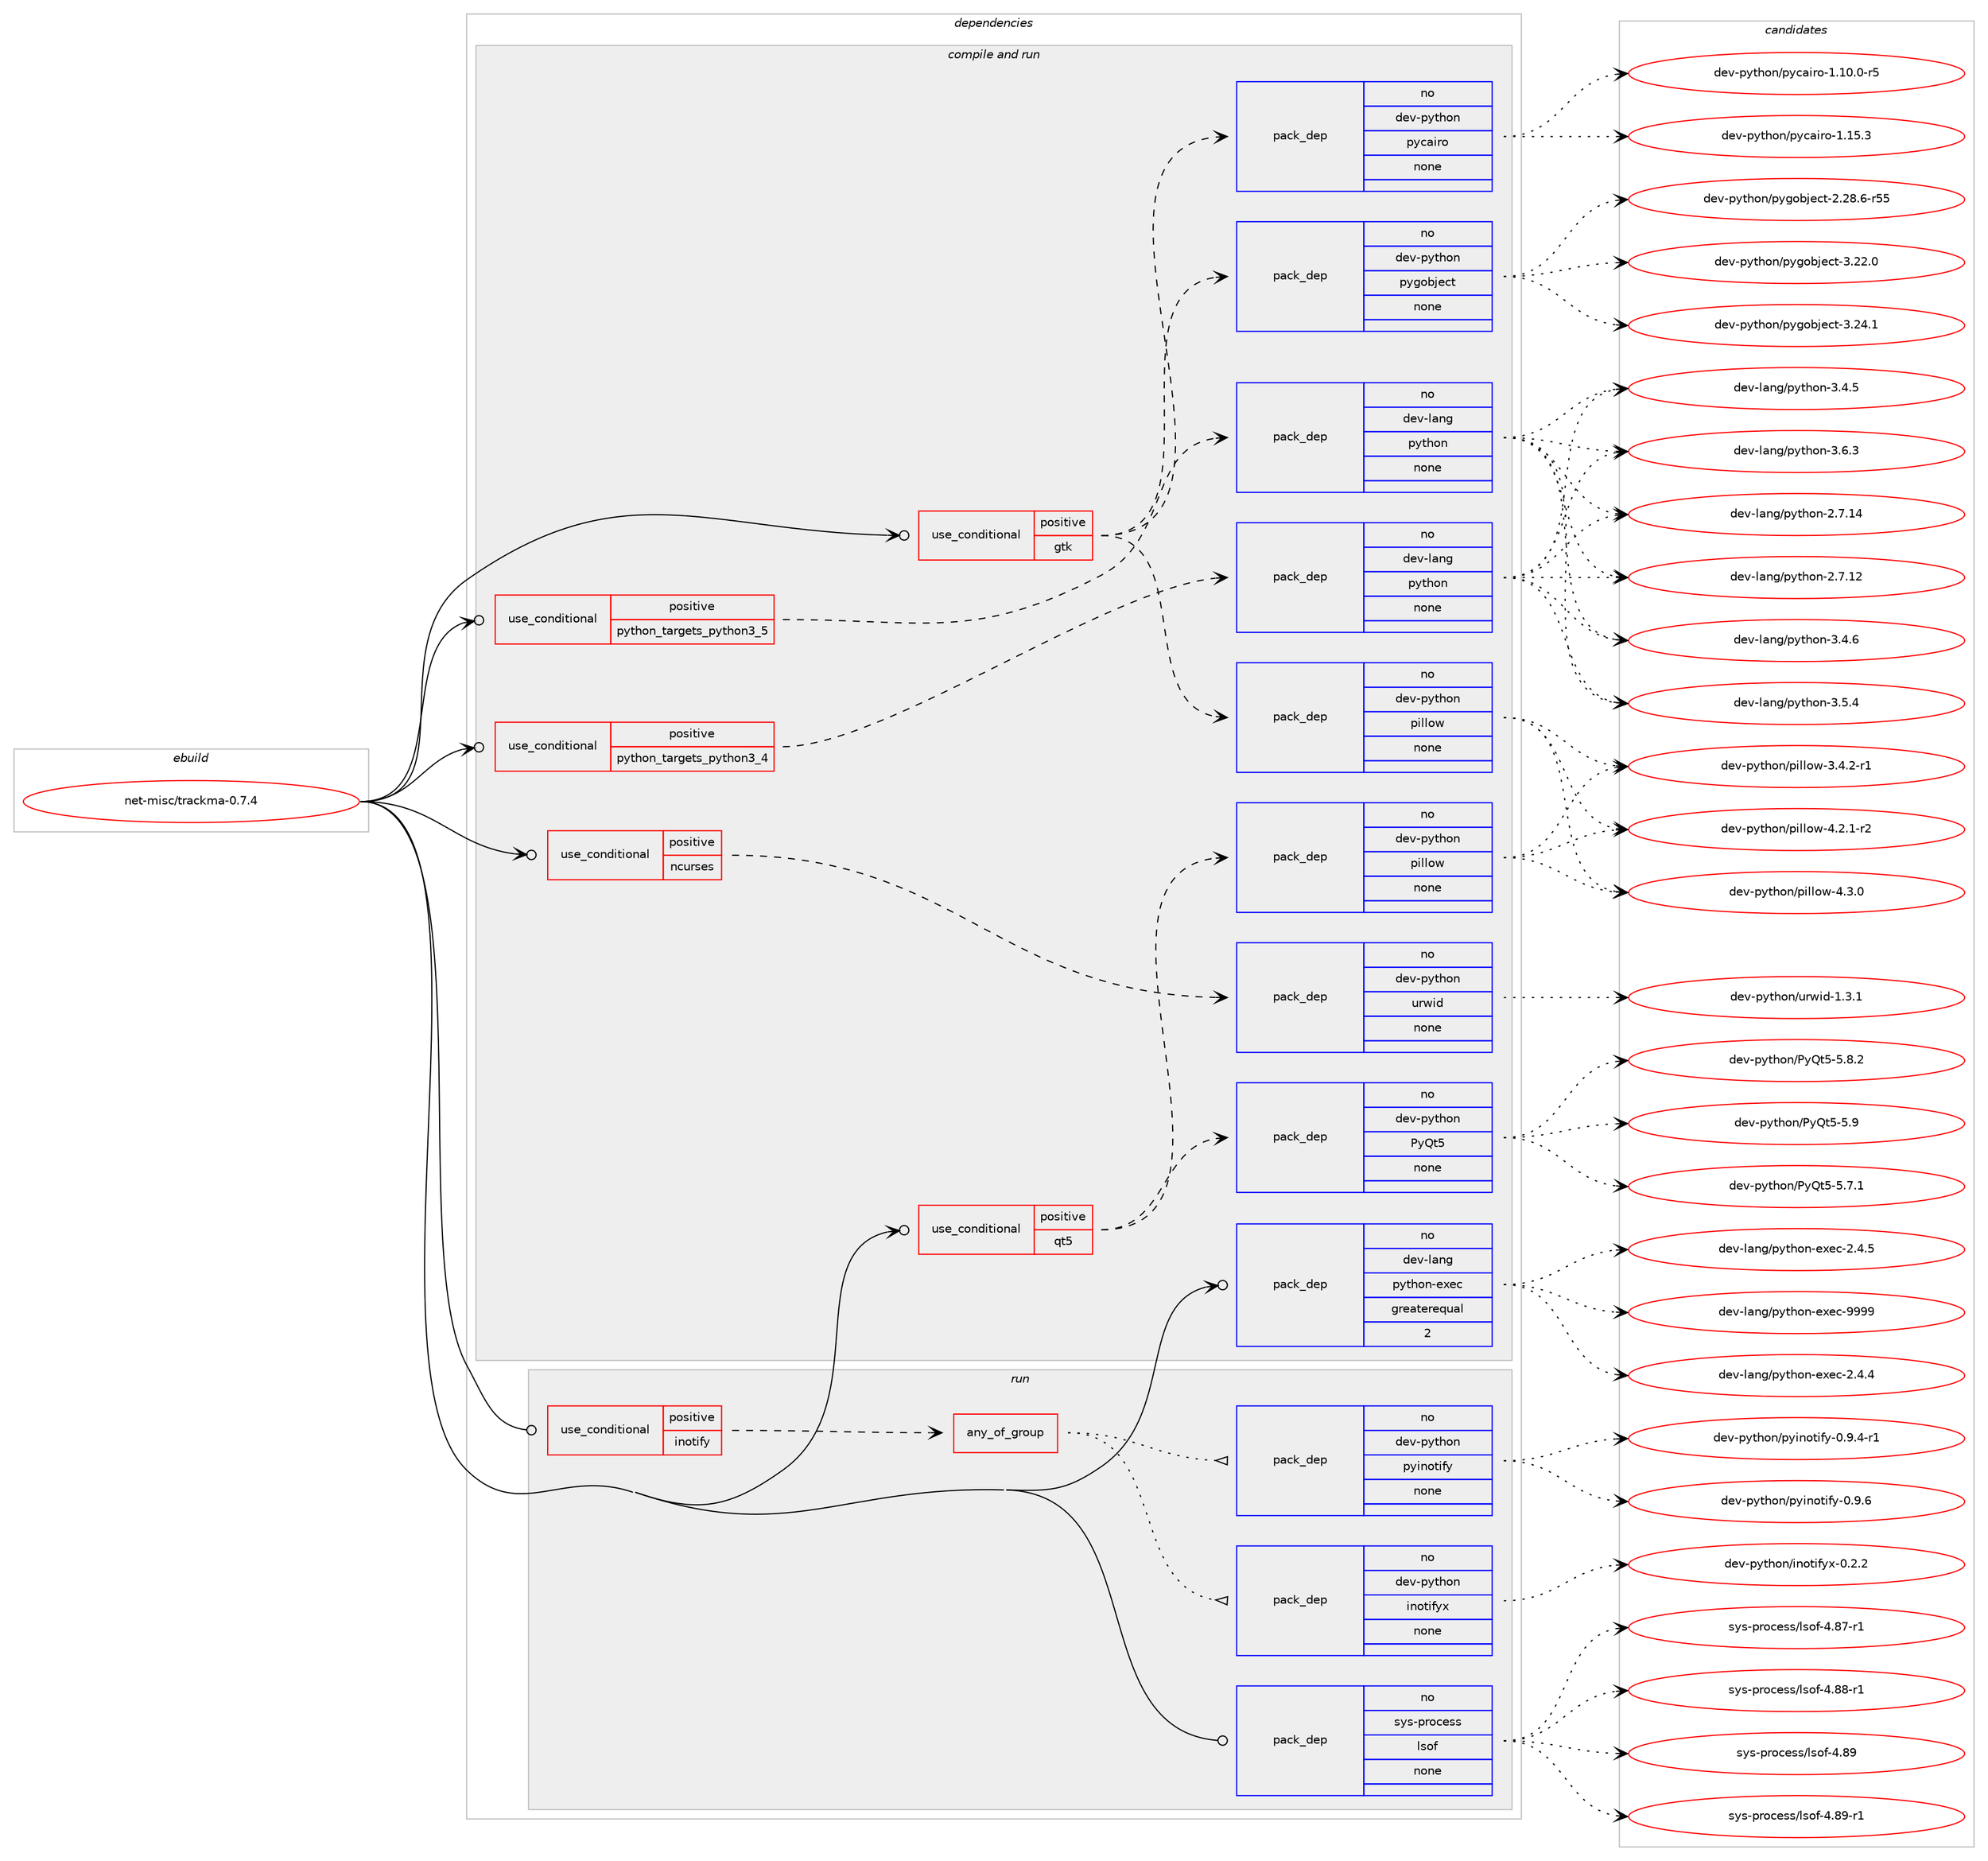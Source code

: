 digraph prolog {

# *************
# Graph options
# *************

newrank=true;
concentrate=true;
compound=true;
graph [rankdir=LR,fontname=Helvetica,fontsize=10,ranksep=1.5];#, ranksep=2.5, nodesep=0.2];
edge  [arrowhead=vee];
node  [fontname=Helvetica,fontsize=10];

# **********
# The ebuild
# **********

subgraph cluster_leftcol {
color=gray;
rank=same;
label=<<i>ebuild</i>>;
id [label="net-misc/trackma-0.7.4", color=red, width=4, href="../net-misc/trackma-0.7.4.svg"];
}

# ****************
# The dependencies
# ****************

subgraph cluster_midcol {
color=gray;
label=<<i>dependencies</i>>;
subgraph cluster_compile {
fillcolor="#eeeeee";
style=filled;
label=<<i>compile</i>>;
}
subgraph cluster_compileandrun {
fillcolor="#eeeeee";
style=filled;
label=<<i>compile and run</i>>;
subgraph cond106703 {
dependency431531 [label=<<TABLE BORDER="0" CELLBORDER="1" CELLSPACING="0" CELLPADDING="4"><TR><TD ROWSPAN="3" CELLPADDING="10">use_conditional</TD></TR><TR><TD>positive</TD></TR><TR><TD>gtk</TD></TR></TABLE>>, shape=none, color=red];
subgraph pack317427 {
dependency431532 [label=<<TABLE BORDER="0" CELLBORDER="1" CELLSPACING="0" CELLPADDING="4" WIDTH="220"><TR><TD ROWSPAN="6" CELLPADDING="30">pack_dep</TD></TR><TR><TD WIDTH="110">no</TD></TR><TR><TD>dev-python</TD></TR><TR><TD>pygobject</TD></TR><TR><TD>none</TD></TR><TR><TD></TD></TR></TABLE>>, shape=none, color=blue];
}
dependency431531:e -> dependency431532:w [weight=20,style="dashed",arrowhead="vee"];
subgraph pack317428 {
dependency431533 [label=<<TABLE BORDER="0" CELLBORDER="1" CELLSPACING="0" CELLPADDING="4" WIDTH="220"><TR><TD ROWSPAN="6" CELLPADDING="30">pack_dep</TD></TR><TR><TD WIDTH="110">no</TD></TR><TR><TD>dev-python</TD></TR><TR><TD>pycairo</TD></TR><TR><TD>none</TD></TR><TR><TD></TD></TR></TABLE>>, shape=none, color=blue];
}
dependency431531:e -> dependency431533:w [weight=20,style="dashed",arrowhead="vee"];
subgraph pack317429 {
dependency431534 [label=<<TABLE BORDER="0" CELLBORDER="1" CELLSPACING="0" CELLPADDING="4" WIDTH="220"><TR><TD ROWSPAN="6" CELLPADDING="30">pack_dep</TD></TR><TR><TD WIDTH="110">no</TD></TR><TR><TD>dev-python</TD></TR><TR><TD>pillow</TD></TR><TR><TD>none</TD></TR><TR><TD></TD></TR></TABLE>>, shape=none, color=blue];
}
dependency431531:e -> dependency431534:w [weight=20,style="dashed",arrowhead="vee"];
}
id:e -> dependency431531:w [weight=20,style="solid",arrowhead="odotvee"];
subgraph cond106704 {
dependency431535 [label=<<TABLE BORDER="0" CELLBORDER="1" CELLSPACING="0" CELLPADDING="4"><TR><TD ROWSPAN="3" CELLPADDING="10">use_conditional</TD></TR><TR><TD>positive</TD></TR><TR><TD>ncurses</TD></TR></TABLE>>, shape=none, color=red];
subgraph pack317430 {
dependency431536 [label=<<TABLE BORDER="0" CELLBORDER="1" CELLSPACING="0" CELLPADDING="4" WIDTH="220"><TR><TD ROWSPAN="6" CELLPADDING="30">pack_dep</TD></TR><TR><TD WIDTH="110">no</TD></TR><TR><TD>dev-python</TD></TR><TR><TD>urwid</TD></TR><TR><TD>none</TD></TR><TR><TD></TD></TR></TABLE>>, shape=none, color=blue];
}
dependency431535:e -> dependency431536:w [weight=20,style="dashed",arrowhead="vee"];
}
id:e -> dependency431535:w [weight=20,style="solid",arrowhead="odotvee"];
subgraph cond106705 {
dependency431537 [label=<<TABLE BORDER="0" CELLBORDER="1" CELLSPACING="0" CELLPADDING="4"><TR><TD ROWSPAN="3" CELLPADDING="10">use_conditional</TD></TR><TR><TD>positive</TD></TR><TR><TD>python_targets_python3_4</TD></TR></TABLE>>, shape=none, color=red];
subgraph pack317431 {
dependency431538 [label=<<TABLE BORDER="0" CELLBORDER="1" CELLSPACING="0" CELLPADDING="4" WIDTH="220"><TR><TD ROWSPAN="6" CELLPADDING="30">pack_dep</TD></TR><TR><TD WIDTH="110">no</TD></TR><TR><TD>dev-lang</TD></TR><TR><TD>python</TD></TR><TR><TD>none</TD></TR><TR><TD></TD></TR></TABLE>>, shape=none, color=blue];
}
dependency431537:e -> dependency431538:w [weight=20,style="dashed",arrowhead="vee"];
}
id:e -> dependency431537:w [weight=20,style="solid",arrowhead="odotvee"];
subgraph cond106706 {
dependency431539 [label=<<TABLE BORDER="0" CELLBORDER="1" CELLSPACING="0" CELLPADDING="4"><TR><TD ROWSPAN="3" CELLPADDING="10">use_conditional</TD></TR><TR><TD>positive</TD></TR><TR><TD>python_targets_python3_5</TD></TR></TABLE>>, shape=none, color=red];
subgraph pack317432 {
dependency431540 [label=<<TABLE BORDER="0" CELLBORDER="1" CELLSPACING="0" CELLPADDING="4" WIDTH="220"><TR><TD ROWSPAN="6" CELLPADDING="30">pack_dep</TD></TR><TR><TD WIDTH="110">no</TD></TR><TR><TD>dev-lang</TD></TR><TR><TD>python</TD></TR><TR><TD>none</TD></TR><TR><TD></TD></TR></TABLE>>, shape=none, color=blue];
}
dependency431539:e -> dependency431540:w [weight=20,style="dashed",arrowhead="vee"];
}
id:e -> dependency431539:w [weight=20,style="solid",arrowhead="odotvee"];
subgraph cond106707 {
dependency431541 [label=<<TABLE BORDER="0" CELLBORDER="1" CELLSPACING="0" CELLPADDING="4"><TR><TD ROWSPAN="3" CELLPADDING="10">use_conditional</TD></TR><TR><TD>positive</TD></TR><TR><TD>qt5</TD></TR></TABLE>>, shape=none, color=red];
subgraph pack317433 {
dependency431542 [label=<<TABLE BORDER="0" CELLBORDER="1" CELLSPACING="0" CELLPADDING="4" WIDTH="220"><TR><TD ROWSPAN="6" CELLPADDING="30">pack_dep</TD></TR><TR><TD WIDTH="110">no</TD></TR><TR><TD>dev-python</TD></TR><TR><TD>PyQt5</TD></TR><TR><TD>none</TD></TR><TR><TD></TD></TR></TABLE>>, shape=none, color=blue];
}
dependency431541:e -> dependency431542:w [weight=20,style="dashed",arrowhead="vee"];
subgraph pack317434 {
dependency431543 [label=<<TABLE BORDER="0" CELLBORDER="1" CELLSPACING="0" CELLPADDING="4" WIDTH="220"><TR><TD ROWSPAN="6" CELLPADDING="30">pack_dep</TD></TR><TR><TD WIDTH="110">no</TD></TR><TR><TD>dev-python</TD></TR><TR><TD>pillow</TD></TR><TR><TD>none</TD></TR><TR><TD></TD></TR></TABLE>>, shape=none, color=blue];
}
dependency431541:e -> dependency431543:w [weight=20,style="dashed",arrowhead="vee"];
}
id:e -> dependency431541:w [weight=20,style="solid",arrowhead="odotvee"];
subgraph pack317435 {
dependency431544 [label=<<TABLE BORDER="0" CELLBORDER="1" CELLSPACING="0" CELLPADDING="4" WIDTH="220"><TR><TD ROWSPAN="6" CELLPADDING="30">pack_dep</TD></TR><TR><TD WIDTH="110">no</TD></TR><TR><TD>dev-lang</TD></TR><TR><TD>python-exec</TD></TR><TR><TD>greaterequal</TD></TR><TR><TD>2</TD></TR></TABLE>>, shape=none, color=blue];
}
id:e -> dependency431544:w [weight=20,style="solid",arrowhead="odotvee"];
}
subgraph cluster_run {
fillcolor="#eeeeee";
style=filled;
label=<<i>run</i>>;
subgraph cond106708 {
dependency431545 [label=<<TABLE BORDER="0" CELLBORDER="1" CELLSPACING="0" CELLPADDING="4"><TR><TD ROWSPAN="3" CELLPADDING="10">use_conditional</TD></TR><TR><TD>positive</TD></TR><TR><TD>inotify</TD></TR></TABLE>>, shape=none, color=red];
subgraph any7170 {
dependency431546 [label=<<TABLE BORDER="0" CELLBORDER="1" CELLSPACING="0" CELLPADDING="4"><TR><TD CELLPADDING="10">any_of_group</TD></TR></TABLE>>, shape=none, color=red];subgraph pack317436 {
dependency431547 [label=<<TABLE BORDER="0" CELLBORDER="1" CELLSPACING="0" CELLPADDING="4" WIDTH="220"><TR><TD ROWSPAN="6" CELLPADDING="30">pack_dep</TD></TR><TR><TD WIDTH="110">no</TD></TR><TR><TD>dev-python</TD></TR><TR><TD>inotifyx</TD></TR><TR><TD>none</TD></TR><TR><TD></TD></TR></TABLE>>, shape=none, color=blue];
}
dependency431546:e -> dependency431547:w [weight=20,style="dotted",arrowhead="oinv"];
subgraph pack317437 {
dependency431548 [label=<<TABLE BORDER="0" CELLBORDER="1" CELLSPACING="0" CELLPADDING="4" WIDTH="220"><TR><TD ROWSPAN="6" CELLPADDING="30">pack_dep</TD></TR><TR><TD WIDTH="110">no</TD></TR><TR><TD>dev-python</TD></TR><TR><TD>pyinotify</TD></TR><TR><TD>none</TD></TR><TR><TD></TD></TR></TABLE>>, shape=none, color=blue];
}
dependency431546:e -> dependency431548:w [weight=20,style="dotted",arrowhead="oinv"];
}
dependency431545:e -> dependency431546:w [weight=20,style="dashed",arrowhead="vee"];
}
id:e -> dependency431545:w [weight=20,style="solid",arrowhead="odot"];
subgraph pack317438 {
dependency431549 [label=<<TABLE BORDER="0" CELLBORDER="1" CELLSPACING="0" CELLPADDING="4" WIDTH="220"><TR><TD ROWSPAN="6" CELLPADDING="30">pack_dep</TD></TR><TR><TD WIDTH="110">no</TD></TR><TR><TD>sys-process</TD></TR><TR><TD>lsof</TD></TR><TR><TD>none</TD></TR><TR><TD></TD></TR></TABLE>>, shape=none, color=blue];
}
id:e -> dependency431549:w [weight=20,style="solid",arrowhead="odot"];
}
}

# **************
# The candidates
# **************

subgraph cluster_choices {
rank=same;
color=gray;
label=<<i>candidates</i>>;

subgraph choice317427 {
color=black;
nodesep=1;
choice1001011184511212111610411111047112121103111981061019911645504650564654451145353 [label="dev-python/pygobject-2.28.6-r55", color=red, width=4,href="../dev-python/pygobject-2.28.6-r55.svg"];
choice1001011184511212111610411111047112121103111981061019911645514650504648 [label="dev-python/pygobject-3.22.0", color=red, width=4,href="../dev-python/pygobject-3.22.0.svg"];
choice1001011184511212111610411111047112121103111981061019911645514650524649 [label="dev-python/pygobject-3.24.1", color=red, width=4,href="../dev-python/pygobject-3.24.1.svg"];
dependency431532:e -> choice1001011184511212111610411111047112121103111981061019911645504650564654451145353:w [style=dotted,weight="100"];
dependency431532:e -> choice1001011184511212111610411111047112121103111981061019911645514650504648:w [style=dotted,weight="100"];
dependency431532:e -> choice1001011184511212111610411111047112121103111981061019911645514650524649:w [style=dotted,weight="100"];
}
subgraph choice317428 {
color=black;
nodesep=1;
choice10010111845112121116104111110471121219997105114111454946494846484511453 [label="dev-python/pycairo-1.10.0-r5", color=red, width=4,href="../dev-python/pycairo-1.10.0-r5.svg"];
choice1001011184511212111610411111047112121999710511411145494649534651 [label="dev-python/pycairo-1.15.3", color=red, width=4,href="../dev-python/pycairo-1.15.3.svg"];
dependency431533:e -> choice10010111845112121116104111110471121219997105114111454946494846484511453:w [style=dotted,weight="100"];
dependency431533:e -> choice1001011184511212111610411111047112121999710511411145494649534651:w [style=dotted,weight="100"];
}
subgraph choice317429 {
color=black;
nodesep=1;
choice10010111845112121116104111110471121051081081111194551465246504511449 [label="dev-python/pillow-3.4.2-r1", color=red, width=4,href="../dev-python/pillow-3.4.2-r1.svg"];
choice10010111845112121116104111110471121051081081111194552465046494511450 [label="dev-python/pillow-4.2.1-r2", color=red, width=4,href="../dev-python/pillow-4.2.1-r2.svg"];
choice1001011184511212111610411111047112105108108111119455246514648 [label="dev-python/pillow-4.3.0", color=red, width=4,href="../dev-python/pillow-4.3.0.svg"];
dependency431534:e -> choice10010111845112121116104111110471121051081081111194551465246504511449:w [style=dotted,weight="100"];
dependency431534:e -> choice10010111845112121116104111110471121051081081111194552465046494511450:w [style=dotted,weight="100"];
dependency431534:e -> choice1001011184511212111610411111047112105108108111119455246514648:w [style=dotted,weight="100"];
}
subgraph choice317430 {
color=black;
nodesep=1;
choice1001011184511212111610411111047117114119105100454946514649 [label="dev-python/urwid-1.3.1", color=red, width=4,href="../dev-python/urwid-1.3.1.svg"];
dependency431536:e -> choice1001011184511212111610411111047117114119105100454946514649:w [style=dotted,weight="100"];
}
subgraph choice317431 {
color=black;
nodesep=1;
choice10010111845108971101034711212111610411111045504655464950 [label="dev-lang/python-2.7.12", color=red, width=4,href="../dev-lang/python-2.7.12.svg"];
choice10010111845108971101034711212111610411111045504655464952 [label="dev-lang/python-2.7.14", color=red, width=4,href="../dev-lang/python-2.7.14.svg"];
choice100101118451089711010347112121116104111110455146524653 [label="dev-lang/python-3.4.5", color=red, width=4,href="../dev-lang/python-3.4.5.svg"];
choice100101118451089711010347112121116104111110455146524654 [label="dev-lang/python-3.4.6", color=red, width=4,href="../dev-lang/python-3.4.6.svg"];
choice100101118451089711010347112121116104111110455146534652 [label="dev-lang/python-3.5.4", color=red, width=4,href="../dev-lang/python-3.5.4.svg"];
choice100101118451089711010347112121116104111110455146544651 [label="dev-lang/python-3.6.3", color=red, width=4,href="../dev-lang/python-3.6.3.svg"];
dependency431538:e -> choice10010111845108971101034711212111610411111045504655464950:w [style=dotted,weight="100"];
dependency431538:e -> choice10010111845108971101034711212111610411111045504655464952:w [style=dotted,weight="100"];
dependency431538:e -> choice100101118451089711010347112121116104111110455146524653:w [style=dotted,weight="100"];
dependency431538:e -> choice100101118451089711010347112121116104111110455146524654:w [style=dotted,weight="100"];
dependency431538:e -> choice100101118451089711010347112121116104111110455146534652:w [style=dotted,weight="100"];
dependency431538:e -> choice100101118451089711010347112121116104111110455146544651:w [style=dotted,weight="100"];
}
subgraph choice317432 {
color=black;
nodesep=1;
choice10010111845108971101034711212111610411111045504655464950 [label="dev-lang/python-2.7.12", color=red, width=4,href="../dev-lang/python-2.7.12.svg"];
choice10010111845108971101034711212111610411111045504655464952 [label="dev-lang/python-2.7.14", color=red, width=4,href="../dev-lang/python-2.7.14.svg"];
choice100101118451089711010347112121116104111110455146524653 [label="dev-lang/python-3.4.5", color=red, width=4,href="../dev-lang/python-3.4.5.svg"];
choice100101118451089711010347112121116104111110455146524654 [label="dev-lang/python-3.4.6", color=red, width=4,href="../dev-lang/python-3.4.6.svg"];
choice100101118451089711010347112121116104111110455146534652 [label="dev-lang/python-3.5.4", color=red, width=4,href="../dev-lang/python-3.5.4.svg"];
choice100101118451089711010347112121116104111110455146544651 [label="dev-lang/python-3.6.3", color=red, width=4,href="../dev-lang/python-3.6.3.svg"];
dependency431540:e -> choice10010111845108971101034711212111610411111045504655464950:w [style=dotted,weight="100"];
dependency431540:e -> choice10010111845108971101034711212111610411111045504655464952:w [style=dotted,weight="100"];
dependency431540:e -> choice100101118451089711010347112121116104111110455146524653:w [style=dotted,weight="100"];
dependency431540:e -> choice100101118451089711010347112121116104111110455146524654:w [style=dotted,weight="100"];
dependency431540:e -> choice100101118451089711010347112121116104111110455146534652:w [style=dotted,weight="100"];
dependency431540:e -> choice100101118451089711010347112121116104111110455146544651:w [style=dotted,weight="100"];
}
subgraph choice317433 {
color=black;
nodesep=1;
choice1001011184511212111610411111047801218111653455346554649 [label="dev-python/PyQt5-5.7.1", color=red, width=4,href="../dev-python/PyQt5-5.7.1.svg"];
choice1001011184511212111610411111047801218111653455346564650 [label="dev-python/PyQt5-5.8.2", color=red, width=4,href="../dev-python/PyQt5-5.8.2.svg"];
choice100101118451121211161041111104780121811165345534657 [label="dev-python/PyQt5-5.9", color=red, width=4,href="../dev-python/PyQt5-5.9.svg"];
dependency431542:e -> choice1001011184511212111610411111047801218111653455346554649:w [style=dotted,weight="100"];
dependency431542:e -> choice1001011184511212111610411111047801218111653455346564650:w [style=dotted,weight="100"];
dependency431542:e -> choice100101118451121211161041111104780121811165345534657:w [style=dotted,weight="100"];
}
subgraph choice317434 {
color=black;
nodesep=1;
choice10010111845112121116104111110471121051081081111194551465246504511449 [label="dev-python/pillow-3.4.2-r1", color=red, width=4,href="../dev-python/pillow-3.4.2-r1.svg"];
choice10010111845112121116104111110471121051081081111194552465046494511450 [label="dev-python/pillow-4.2.1-r2", color=red, width=4,href="../dev-python/pillow-4.2.1-r2.svg"];
choice1001011184511212111610411111047112105108108111119455246514648 [label="dev-python/pillow-4.3.0", color=red, width=4,href="../dev-python/pillow-4.3.0.svg"];
dependency431543:e -> choice10010111845112121116104111110471121051081081111194551465246504511449:w [style=dotted,weight="100"];
dependency431543:e -> choice10010111845112121116104111110471121051081081111194552465046494511450:w [style=dotted,weight="100"];
dependency431543:e -> choice1001011184511212111610411111047112105108108111119455246514648:w [style=dotted,weight="100"];
}
subgraph choice317435 {
color=black;
nodesep=1;
choice1001011184510897110103471121211161041111104510112010199455046524652 [label="dev-lang/python-exec-2.4.4", color=red, width=4,href="../dev-lang/python-exec-2.4.4.svg"];
choice1001011184510897110103471121211161041111104510112010199455046524653 [label="dev-lang/python-exec-2.4.5", color=red, width=4,href="../dev-lang/python-exec-2.4.5.svg"];
choice10010111845108971101034711212111610411111045101120101994557575757 [label="dev-lang/python-exec-9999", color=red, width=4,href="../dev-lang/python-exec-9999.svg"];
dependency431544:e -> choice1001011184510897110103471121211161041111104510112010199455046524652:w [style=dotted,weight="100"];
dependency431544:e -> choice1001011184510897110103471121211161041111104510112010199455046524653:w [style=dotted,weight="100"];
dependency431544:e -> choice10010111845108971101034711212111610411111045101120101994557575757:w [style=dotted,weight="100"];
}
subgraph choice317436 {
color=black;
nodesep=1;
choice1001011184511212111610411111047105110111116105102121120454846504650 [label="dev-python/inotifyx-0.2.2", color=red, width=4,href="../dev-python/inotifyx-0.2.2.svg"];
dependency431547:e -> choice1001011184511212111610411111047105110111116105102121120454846504650:w [style=dotted,weight="100"];
}
subgraph choice317437 {
color=black;
nodesep=1;
choice10010111845112121116104111110471121211051101111161051021214548465746524511449 [label="dev-python/pyinotify-0.9.4-r1", color=red, width=4,href="../dev-python/pyinotify-0.9.4-r1.svg"];
choice1001011184511212111610411111047112121105110111116105102121454846574654 [label="dev-python/pyinotify-0.9.6", color=red, width=4,href="../dev-python/pyinotify-0.9.6.svg"];
dependency431548:e -> choice10010111845112121116104111110471121211051101111161051021214548465746524511449:w [style=dotted,weight="100"];
dependency431548:e -> choice1001011184511212111610411111047112121105110111116105102121454846574654:w [style=dotted,weight="100"];
}
subgraph choice317438 {
color=black;
nodesep=1;
choice11512111545112114111991011151154710811511110245524656554511449 [label="sys-process/lsof-4.87-r1", color=red, width=4,href="../sys-process/lsof-4.87-r1.svg"];
choice11512111545112114111991011151154710811511110245524656564511449 [label="sys-process/lsof-4.88-r1", color=red, width=4,href="../sys-process/lsof-4.88-r1.svg"];
choice1151211154511211411199101115115471081151111024552465657 [label="sys-process/lsof-4.89", color=red, width=4,href="../sys-process/lsof-4.89.svg"];
choice11512111545112114111991011151154710811511110245524656574511449 [label="sys-process/lsof-4.89-r1", color=red, width=4,href="../sys-process/lsof-4.89-r1.svg"];
dependency431549:e -> choice11512111545112114111991011151154710811511110245524656554511449:w [style=dotted,weight="100"];
dependency431549:e -> choice11512111545112114111991011151154710811511110245524656564511449:w [style=dotted,weight="100"];
dependency431549:e -> choice1151211154511211411199101115115471081151111024552465657:w [style=dotted,weight="100"];
dependency431549:e -> choice11512111545112114111991011151154710811511110245524656574511449:w [style=dotted,weight="100"];
}
}

}
